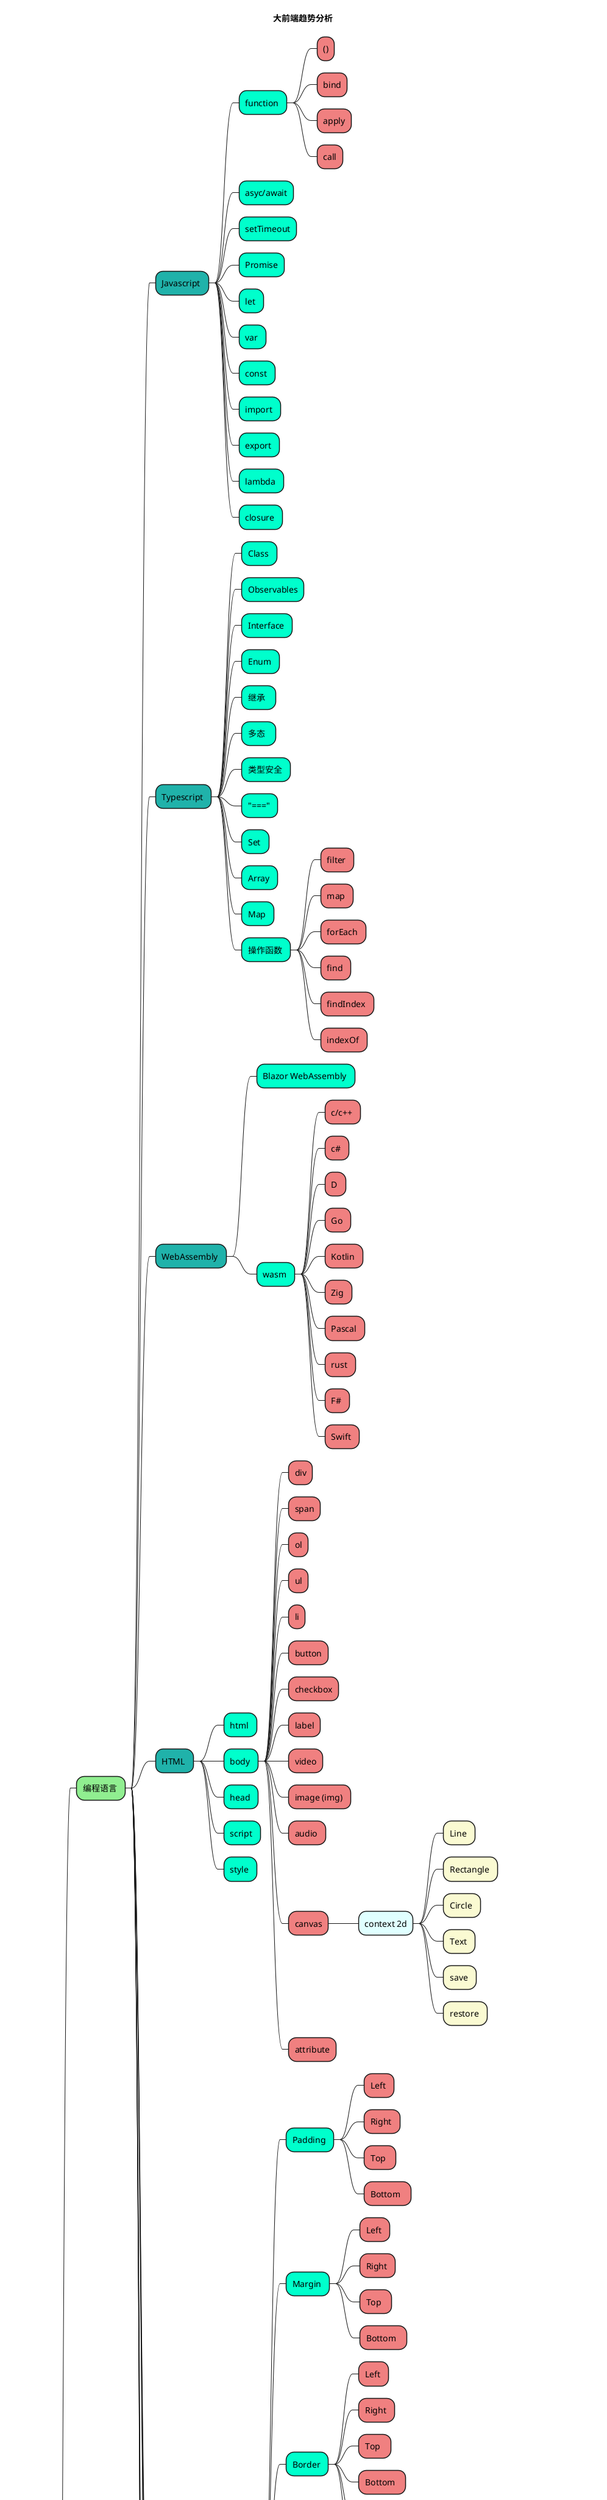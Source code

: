 @startmindmap
<style>
mindmapDiagram {
    .level1 {
        BackgroundColor Orange
    }
    .level2 {
        BackgroundColor lightgreen
    }
    .level3 {
        BackgroundColor LightSeaGreen
    }

    .level4 {
        BackgroundColor #00ffcc
    }

    .level5 {
        BackgroundColor LightCoral
    }
    .level6 {
        BackgroundColor LightCyan
    }
    .level7 {
        BackgroundColor LightGoldenRodYellow
    }
    .level8 {
        BackgroundColor LightGrey
    }
    .level9 {
        BackgroundColor LightSalmon
    }
    .level10 {
        BackgroundColor LightYellow
    }
}
</style>
title 大前端趋势分析


* 大前端 <<level1>>
** 编程语言 <<level2>>
*** Javascript <<level3>>
**** function <<level4>>
***** ()<<level5>>
***** bind<<level5>>
***** apply<<level5>>
***** call<<level5>>
**** asyc/await<<level4>>
**** setTimeout<<level4>>
**** Promise<<level4>>
**** let <<level4>>
**** var <<level4>>
**** const <<level4>>
**** import <<level4>>
**** export <<level4>>
**** lambda <<level4>>
**** closure <<level4>>
*** Typescript <<level3>>
**** Class <<level4>>
**** Observables<<level4>>
**** Interface <<level4>>
**** Enum <<level4>>
**** 继承  <<level4>>
****  多态  <<level4>>
**** 类型安全 <<level4>>
**** "===" <<level4>>
**** Set <<level4>>
**** Array <<level4>>
**** Map <<level4>>
**** 操作函数 <<level4>>
***** filter <<level5>>
***** map <<level5>>
***** forEach <<level5>>
***** find <<level5>>
***** findIndex <<level5>>
***** indexOf <<level5>>
*** WebAssembly <<level3>>
**** Blazor WebAssembly <<level4>>
**** wasm <<level4>>
***** c/c++ <<level5>>
***** c# <<level5>>
***** D <<level5>>
***** Go <<level5>>
***** Kotlin <<level5>>
***** Zig <<level5>>
***** Pascal <<level5>>
***** rust <<level5>>
***** F# <<level5>>
***** Swift <<level5>>
*** HTML <<level3>>
**** html <<level4>>
**** body <<level4>>
***** div<<level5>>
***** span<<level5>>
***** ol<<level5>>
***** ul<<level5>>
***** li<<level5>>
***** button<<level5>>
***** checkbox<<level5>>
***** label<<level5>>
***** video<<level5>>
***** image (img) <<level5>>
***** audio <<level5>>
***** canvas<<level5>>
****** context 2d<<level6>>
******* Line <<level7>>
******* Rectangle <<level7>>
******* Circle <<level7>>
******* Text <<level7>>
******* save <<level7>>
******* restore <<level7>>
***** attribute<<level5>>
**** head <<level4>>
**** script <<level4>>
**** style <<level4>>

*** CSS, LESS, SCSS, SASS <<level3>>
**** Padding <<level4>>
***** Left <<level5>>
***** Right <<level5>>
***** Top  <<level5>>
***** Bottom  <<level5>>
**** Margin <<level4>>
***** Left <<level5>>
***** Right <<level5>>
***** Top  <<level5>>
***** Bottom  <<level5>>
**** Border <<level4>>
***** Left <<level5>>
***** Right <<level5>>
***** Top  <<level5>>
***** Bottom  <<level5>>
***** Color  <<level5>>
***** Style  <<level5>>
**** Background <<level4>>
**** Scale <<level4>>
**** Translate <<level4>>
**** Rotate <<level4>>
**** Opaque <<level4>>
**** Font <<level4>>
***** Font-Size <<level5>>
***** Font-Color <<level5>>
***** Font <<level5>>
**** Flex-box <<level4>>
***** align-items <<level5>>
***** just-content <<level5>>
***** flex-direction <<level5>>
***** flex <<level5>>
**** Selectors <<level4>>
***** class <<level5>>
***** ID <<level5>>
***** tag <<level5>>
***** 嵌套 <<level5>>
**** LESS, SCSS, SASS <<level4>>
***** Variable <<level5>>
***** mixin <<level5>>
***** extends <<level5>>
*** JSX <<level3>>
*** TSX <<level3>>
*** VUE <<level3>>
*** Java <<level3>>
**** Lambda <<level4>>
**** Streams <<level4>>
**** Operators (Intermediate, Terminal) <<level4>>
*** Kotlin <<level3>>
**** 去除了hashCode, equals <<level4>>
*** C++ <<level3>>
*** Swift <<level3>>
*** Objective-C <<level3>>
*** C# <<level3>>


** 设计模式 <<level2>>
*** MVC <<level3>>
**** Model <<level4>>
**** View <<level4>>
**** Controller <<level4>>
*** MVP <<level3>>
**** Model <<level4>>
**** View <<level4>>
**** Presenter <<level4>>
*** MVVM <<level3>>
**** Model <<level4>>
**** View <<level4>>
**** ViewModel <<level4>>

** 网页端 <<level2>>
*** 测试框架 <<level3>>
**** 都有默认的推荐 <<level4>>
**** jest <<level4>>
**** jasmine <<level4>>
**** karma <<level4>>
*** NodeJS <<level3>>
*** NPM/Grunt <<level3>>
*** Webpack <<level3>>
*** Babel/Gulp <<level3>>
*** Bundle大小控制 <<level3>>
**** 程序库的选择 <<level4>>
***** Module的引入指定 <<level5>>
*** 界面库的选择 <<level3>>
**** BootStrap <<level4>>
**** Material <<level4>>
**** Prime  <<level4>>
**** Ant Design <<level4>>
**** ChartJS <<level4>>
**** Echarts <<level4>>
**** AntV G6 <<level4>>
**** 检查尺寸变化程序库 <<level4>>
***** 性能选最好 <<level5>>
***** 评论好 <<level5>>
***** 下载量要大 <<level5>>
***** 程序库的越小越好 <<level5>>
*** 传统渲染 <<level3>>
**** jQuery <<level4>>
**** 页面路由 <<level4>>
**** 数据流的管理 <<level4>>
*** MS Blazor <<level3>>
**** Blazor Server <<level4>>
**** Blazor Web Assembly <<level4>>
*** 单页应用程序 <<level3>>
**** CSS扩展 (LESS, SASS, SCSS) <<level4>>
**** 页面路由 <<level4>>
**** 数据流的管理 <<level4>>
**** 组件管理 <<level4>>
**** 技术选型 <<level4>>
***** JSX <<level5>>
***** TSX <<level5>>
***** Javascript <<level5>>
***** Typescript <<level5>>
***** 技术学习活跃度 <<level5>>
****** React, Vue <<level6>>
***** 技术保值 <<level5>>
****** Angular最好 <<level6>>
***** 技术门槛 <<level5>>
***** 数据管理选型 <<level5>>
****** 单向数据流-》三者皆可 <<level6>>
****** 双向数据流-》Vue, Angular <<level6>>
****** 依赖注入-》Angular <<level6>>
**** 技术种类 <<level4>>
***** AngularJS <<level5>>
***** React <<level5>>
****** Class组件 <<level6>>
****** 函数组件 <<level6>>
****** Hooks <<level6>>
****** 单向数据流 <<level6>>
****** JSX <<level6>>
****** Redux <<level6>>
******* Store <<level7>>
******* Reducer <<level7>>
******* Effect <<level7>>
******* Action <<level7>>
******* Selector <<level7>>
***** Vue <<level5>>
****** VueX <<level6>>
******* Store <<level7>>
******* Mutation/Compute <<level7>>
******* Action <<level7>>
******* Getter <<level7>>
****** 单向数据流 <<level6>>
****** 双向数据流 <<level6>>
***** Angular <<level5>>
****** 依赖注入 (Service) <<level6>>
****** Directives <<level6>>
****** Module <<level6>>
****** 单向数据流 <<level6>>
******* NgRX <<level7>>
******** Store <<level8>>
******** Reducer <<level8>>
******** Effect <<level8>>
******** Action <<level8>>
******** Selector <<level8>>
****** 双向数据流 <<level6>>
******* Input [] <<level7>>
******* Output () <<level7>>

** 移动（手机端）<<level2>>

*** 跨平台 <<level3>>
**** 微信小程序 <<level4>>
***** Javascript <<level5>>
***** Typescript <<level5>>
***** HTML <<level5>>
***** WX Request <<level5>>
***** CSS <<level5>>
***** WeUI  <<level5>>
***** 创建路由生成代码  <<level5>>

**** Flash <<level4>>
***** ActionScript 2/3 <<level5>>
**** QT <<level4>>
***** C++ <<level5>>
**** Unreal Engine <<level4>>
***** C++ <<level5>>
**** Unity 3D <<level4>>
***** C# <<level5>>
**** Xamarin <<level4>>
***** C# <<level5>>
**** ionic <<level4>>
***** Angular <<level5>>
**** React Native <<level4>>
***** React <<level5>>
**** Fultter <<level4>>
***** Dart <<level5>>
*** 原生开发 <<level3>>
**** Android  <<level4>>
***** JPG  <<level6>>
***** SVG  <<level6>>
***** PNG  <<level6>>
***** XML  <<level6>>
***** Java  <<level6>>
***** Kotlin  <<level6>>
***** C/C++  <<level6>>
**** iOS  <<level4>>
***** PDF  <<level5>>
***** Objective-C  <<level5>>
***** Swift  <<level5>>
***** C/C++ <<level5>>
**** Windows Phone  <<level4>>
***** JPG  <<level5>>
***** SVG  <<level5>>
***** PNG  <<level5>>
***** C#  <<level5>>
***** WPF  <<level5>>
***** XAML  <<level5>>
** 桌面端 <<level2>>
*** Electron <<level3>>
**** Javascript, html, css <<level4>>
*** 逐渐没落的技术 <<level3>>
**** Java Swing <<level4>>
**** Delphi <<level4>>
*** Java FX <<level3>>
**** Java <<level4>>
*** MFC <<level3>>
**** C++ <<level4>>
*** WPF <<level3>>
**** C# <<level4>>
*** VB.Net <<level3>>
**** VB <<level4>>
*** WinForm <<level3>>
**** C# <<level4>>
*** QT <<level3>>
**** C++ <<level4>>
*** Unity 3D <<level3>>
**** C# <<level4>>
*** Unreal Engine <<level3>>
**** C++ <<level4>>
@endmindmap